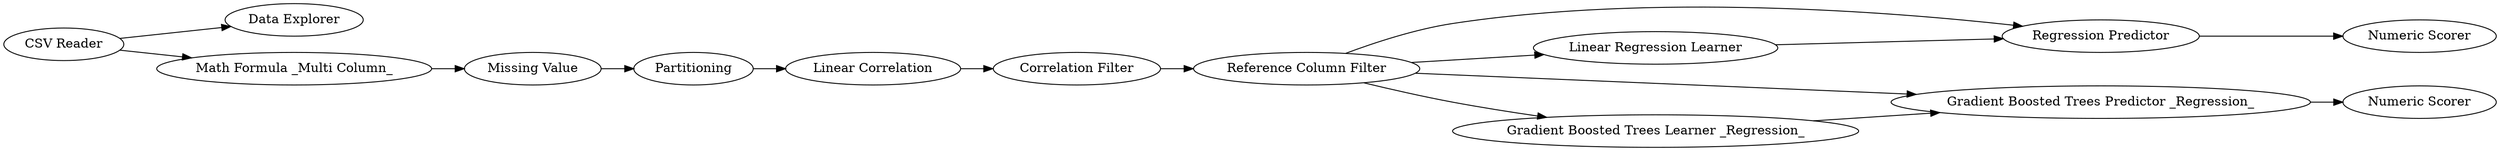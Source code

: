 digraph {
	"1271688705242992828_5" [label=Partitioning]
	"1271688705242992828_2" [label="Data Explorer"]
	"1271688705242992828_3" [label="Math Formula _Multi Column_"]
	"1271688705242992828_10" [label="Regression Predictor"]
	"1271688705242992828_14" [label="Gradient Boosted Trees Predictor _Regression_"]
	"-2558825739311541597_8" [label="Reference Column Filter"]
	"1271688705242992828_15" [label="Numeric Scorer"]
	"-2558825739311541597_7" [label="Correlation Filter"]
	"1271688705242992828_11" [label="Numeric Scorer"]
	"1271688705242992828_1" [label="CSV Reader"]
	"1271688705242992828_9" [label="Linear Regression Learner"]
	"1271688705242992828_13" [label="Gradient Boosted Trees Learner _Regression_"]
	"-2558825739311541597_6" [label="Linear Correlation"]
	"1271688705242992828_4" [label="Missing Value"]
	"1271688705242992828_13" -> "1271688705242992828_14"
	"1271688705242992828_1" -> "1271688705242992828_3"
	"1271688705242992828_10" -> "1271688705242992828_11"
	"1271688705242992828_3" -> "1271688705242992828_4"
	"-2558825739311541597_8" -> "1271688705242992828_13"
	"-2558825739311541597_8" -> "1271688705242992828_9"
	"1271688705242992828_1" -> "1271688705242992828_2"
	"1271688705242992828_4" -> "1271688705242992828_5"
	"1271688705242992828_14" -> "1271688705242992828_15"
	"1271688705242992828_5" -> "-2558825739311541597_6"
	"-2558825739311541597_8" -> "1271688705242992828_14"
	"-2558825739311541597_7" -> "-2558825739311541597_8"
	"-2558825739311541597_8" -> "1271688705242992828_10"
	"1271688705242992828_9" -> "1271688705242992828_10"
	"-2558825739311541597_6" -> "-2558825739311541597_7"
	rankdir=LR
}
